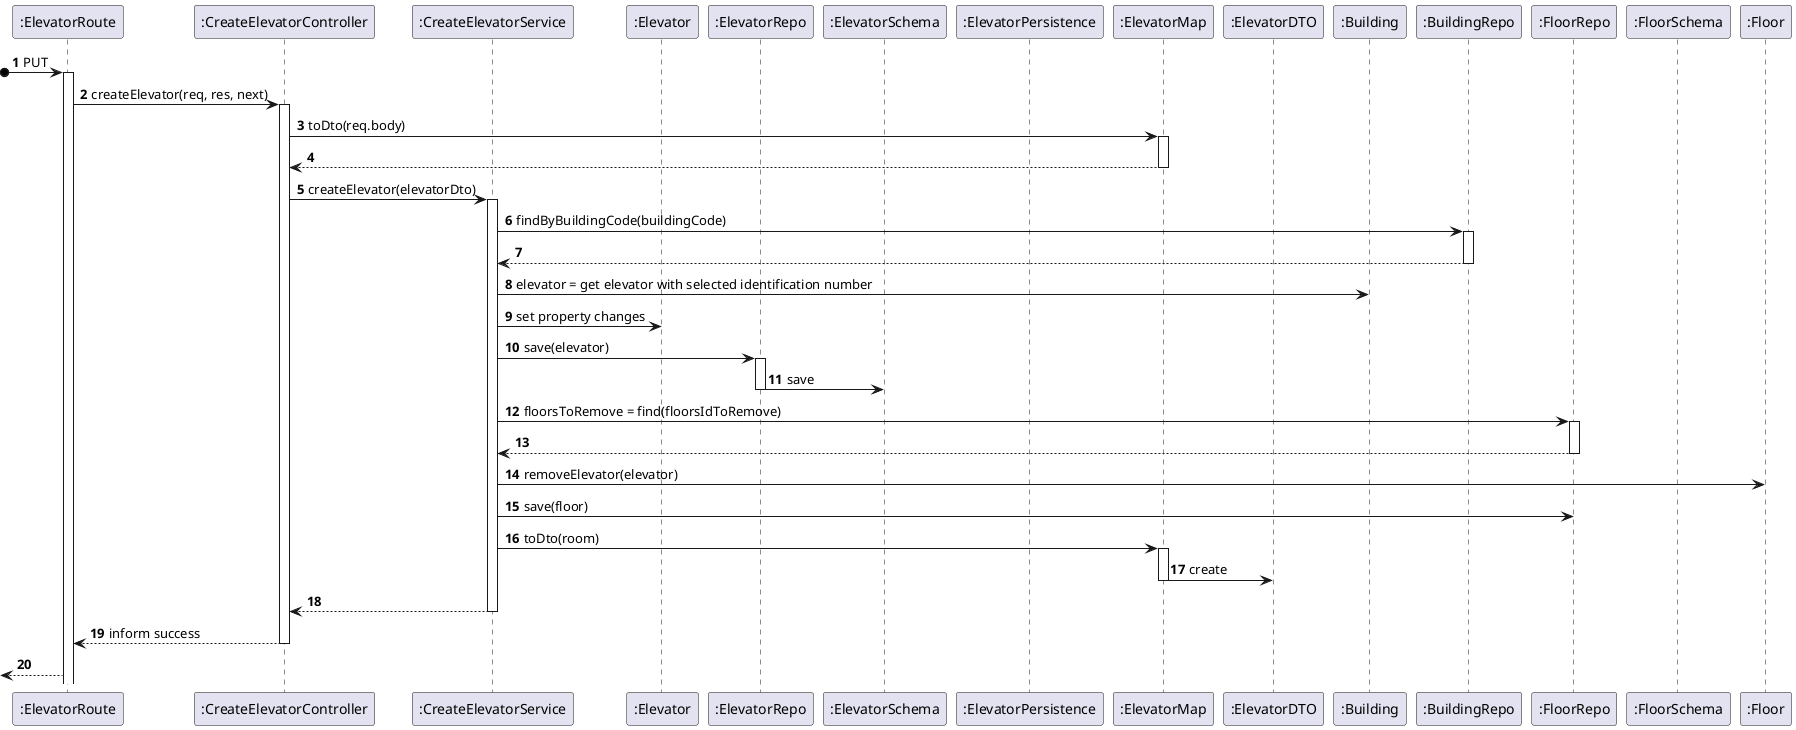 @startuml

autonumber

participant ":ElevatorRoute" as Route
participant ":CreateElevatorController" as Controller
participant ":CreateElevatorService" as Service
participant ":Elevator" as Elevator
participant ":ElevatorRepo" as Repo
participant ":ElevatorSchema" as Schema
participant ":ElevatorPersistence" as Persistence
participant ":ElevatorMap" as Map
participant ":ElevatorDTO" as DTO
participant ":Building" as Building
participant ":BuildingRepo" as BuildingRepo
participant ":FloorRepo" as FloorRepo
participant ":FloorSchema" as FloorSchema
participant ":Floor" as Floor


?o->Route: PUT
activate Route

Route -> Controller: createElevator(req, res, next)
activate Controller

Controller -> Map: toDto(req.body)
activate Map

Controller <-- Map
deactivate Map


Controller -> Service: createElevator(elevatorDto)
activate Service

Service -> BuildingRepo: findByBuildingCode(buildingCode)
activate BuildingRepo
Service <-- BuildingRepo
deactivate BuildingRepo

Service -> Building: elevator = get elevator with selected identification number

Service -> Elevator: set property changes

Service -> Repo: save(elevator)
activate Repo

Repo -> Schema: save
deactivate Repo

Service -> FloorRepo: floorsToRemove = find(floorsIdToRemove)
activate FloorRepo
Service <-- FloorRepo
deactivate FloorRepo

Service -> Floor: removeElevator(elevator)
Service -> FloorRepo: save(floor)

deactivate FloorRepo

Service -> Map:toDto(room)
activate Map
Map -> DTO: create
deactivate Map

Service --> Controller:
deactivate Service


Controller --> Route: inform success
deactivate Controller

<--Route:



@enduml
